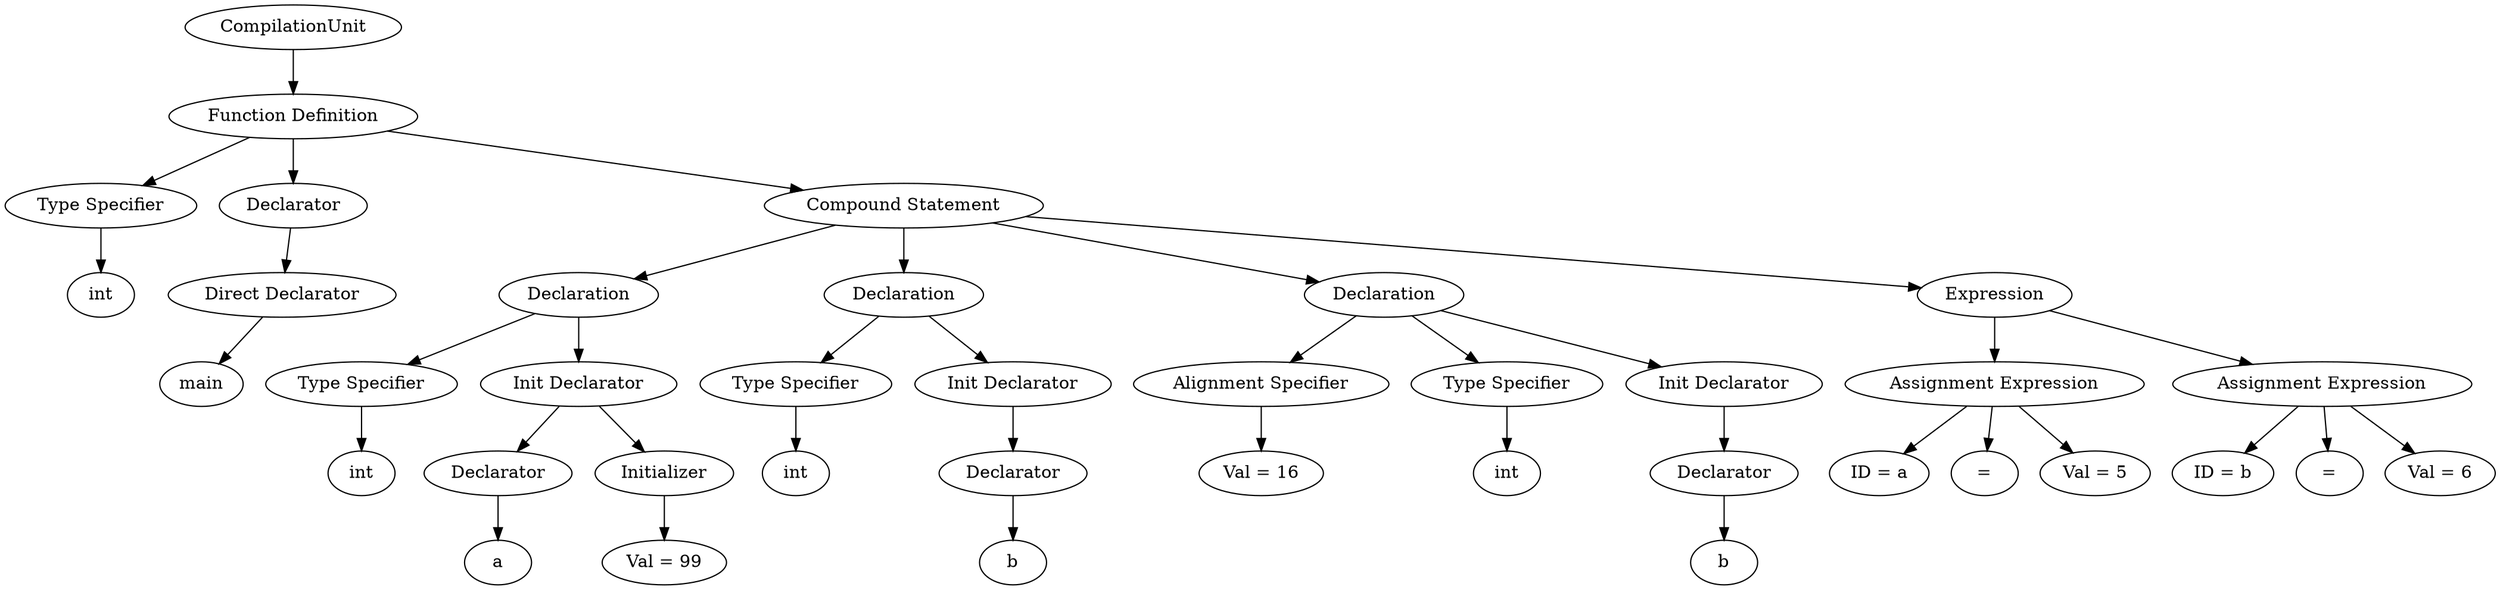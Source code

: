 digraph G {
		Q0[label="CompilationUnit"];
		Q0 -> Q1
		Q1[label="Function Definition"];
		Q1 -> Q2
		Q2[label="Type Specifier"];
		Q2 -> Q3
		Q3[label="int"];
		Q1 -> Q4
		Q4[label="Declarator"];
		Q4 -> Q5
		Q5[label="Direct Declarator"];
		Q5 -> Q6
		Q6[label="main"];
		Q1 -> Q7
		Q7[label="Compound Statement"];
		Q7 -> Q8
		Q8[label="Declaration"];
		Q8 -> Q9
		Q9[label="Type Specifier"];
		Q9 -> Q10
		Q10[label="int"];
		Q8 -> Q11
		Q11[label="Init Declarator"];
		Q11 -> Q12
		Q12[label="Declarator"];
		Q12 -> Q13
		Q13[label="a"];
		Q11 -> Q14
		Q14[label="Initializer"];
		Q14 -> Q15
		Q15[label="Val = 99"];
		Q7 -> Q16
		Q16[label="Declaration"];
		Q16 -> Q17
		Q17[label="Type Specifier"];
		Q17 -> Q18
		Q18[label="int"];
		Q16 -> Q19
		Q19[label="Init Declarator"];
		Q19 -> Q20
		Q20[label="Declarator"];
		Q20 -> Q21
		Q21[label="b"];
		Q7 -> Q22
		Q22[label="Declaration"];
		Q22 -> Q23
		Q23[label="Alignment Specifier"];
		Q23 -> Q24
		Q24[label="Val = 16"];
		Q22 -> Q25
		Q25[label="Type Specifier"];
		Q25 -> Q26
		Q26[label="int"];
		Q22 -> Q27
		Q27[label="Init Declarator"];
		Q27 -> Q28
		Q28[label="Declarator"];
		Q28 -> Q29
		Q29[label="b"];
		Q7 -> Q30
		Q30[label="Expression"];
		Q30 -> Q31
		Q31[label="Assignment Expression"];
		Q31 -> Q32
		Q32[label="ID = a"];
		Q31 -> Q33
		Q33[label="="];
		Q31 -> Q34
		Q34[label="Val = 5"];
		Q30 -> Q35
		Q35[label="Assignment Expression"];
		Q35 -> Q36
		Q36[label="ID = b"];
		Q35 -> Q37
		Q37[label="="];
		Q35 -> Q38
		Q38[label="Val = 6"];
		
}